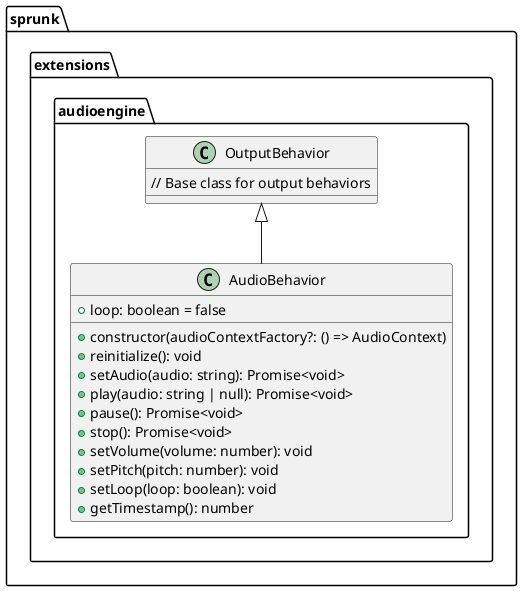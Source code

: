@startuml 

package sprunk.extensions.audioengine {
    class OutputBehavior {
      // Base class for output behaviors
    }

    class AudioBehavior {
      + loop: boolean = false
      + constructor(audioContextFactory?: () => AudioContext)
      + reinitialize(): void
      + setAudio(audio: string): Promise<void>
      + play(audio: string | null): Promise<void>
      + pause(): Promise<void>
      + stop(): Promise<void>
      + setVolume(volume: number): void
      + setPitch(pitch: number): void
      + setLoop(loop: boolean): void
      + getTimestamp(): number
    }
}

AudioBehavior -up-|> OutputBehavior

@enduml